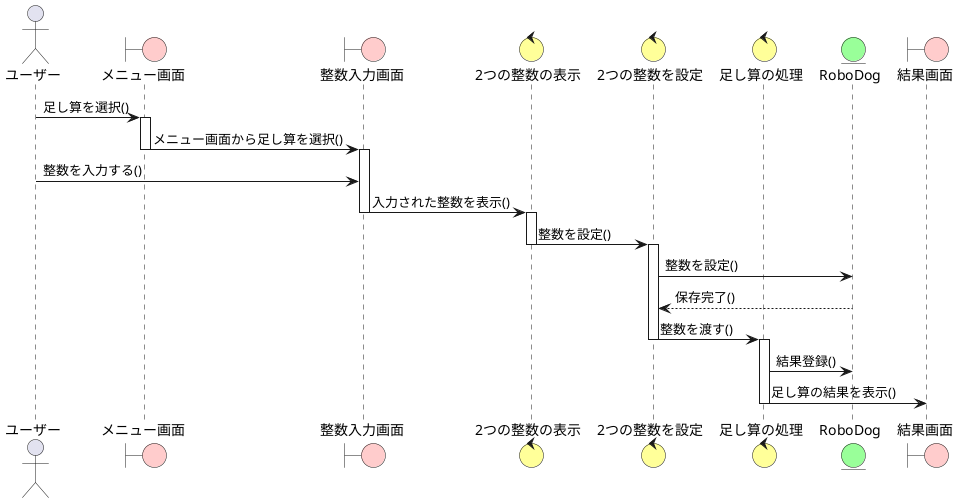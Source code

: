 @startuml
actor ユーザー
boundary メニュー画面 #FFCCCC
boundary 整数入力画面 #FFCCCC
control 2つの整数の表示 #FFFF99
control 2つの整数を設定 #FFFF99
entity RoboDog #99FF99
boundary 結果画面 #FFCCCC

ユーザー -> メニュー画面 : 足し算を選択()
activate メニュー画面
メニュー画面 -> 整数入力画面 : 遷移
deactivate メニュー画面

activate 整数入力画面
ユーザー -> 整数入力画面 : 2つの整数を入力()
整数入力画面 -> 2つの整数の表示 : 入力された整数を表示()
deactivate 整数入力画面

activate 2つの整数の表示
2つの整数の表示 -> 2つの整数を設定 : 整数を渡す()
deactivate 2つの整数の表示

activate 2つの整数を設定
2つの整数を設定 -> RoboDog : 整数を設定()
deactivate 2つの整数を設定

activate RoboDog
RoboDog -> 結果画面 : 結果取得()
deactivate RoboDog

activate 結果画面
結果画面 -> ユーザー : 結果を表示()@startuml
actor ユーザー
boundary メニュー画面 #FFCCCC
boundary 整数入力画面 #FFCCCC
control 2つの整数の表示 #FFFF99
control 2つの整数を設定 #FFFF99
control 足し算の処理 #FFFF99
entity RoboDog #99FF99
boundary 結果画面 #FFCCCC

ユーザー -> メニュー画面 : 足し算を選択
activate メニュー画面
メニュー画面 -> 整数入力画面 : 遷移
deactivate メニュー画面

activate 整数入力画面
ユーザー -> 整数入力画面 : 整数を入力
整数入力画面 -> 2つの整数の表示 : 入力された整数を表示
deactivate 整数入力画面

activate 2つの整数の表示
2つの整数の表示 -> 2つの整数を設定 : 整数を渡す
deactivate 2つの整数の表示

activate 2つの整数を設定
2つの整数を設定 -> 足し算の処理 : 整数を渡す
deactivate 2つの整数を設定
@startuml
actor ユーザー
boundary メニュー画面 #FFCCCC
boundary 整数入力画面 #FFCCCC
control 2つの整数の表示 #FFFF99
control 2つの整数を設定 #FFFF99
control 足し算の処理 #FFFF99
entity RoboDog #99FF99
boundary 結果画面 #FFCCCC

ユーザー -> メニュー画面 : 足し算を選択()
activate メニュー画面
メニュー画面 -> 整数入力画面 : メニュー画面から足し算を選択()
deactivate メニュー画面

activate 整数入力画面
ユーザー -> 整数入力画面 : 整数を入力する()
整数入力画面 -> 2つの整数の表示 : 入力された整数を表示()
deactivate 整数入力画面

activate 2つの整数の表示
2つの整数の表示 -> 2つの整数を設定 : 整数を設定()
deactivate 2つの整数の表示

activate 2つの整数を設定
2つの整数を設定 -> RoboDog : 整数を設定()
RoboDog --> 2つの整数を設定 : 保存完了()
2つの整数を設定 -> 足し算の処理 : 整数を渡す()
deactivate 2つの整数を設定

activate 足し算の処理
足し算の処理 -> RoboDog : 結果登録()
足し算の処理 -> 結果画面 : 足し算の結果を表示()
deactivate 足し算の処理

@enduml
activate 足し算の処理
足し算の処理 -> RoboDog : 計算結果を登録()
deactivate 足し算の処理

activate RoboDog
RoboDog -> 結果画面 : 結果を表示()
deactivate RoboDog

@enduml
deactivate 結果画面

@enduml